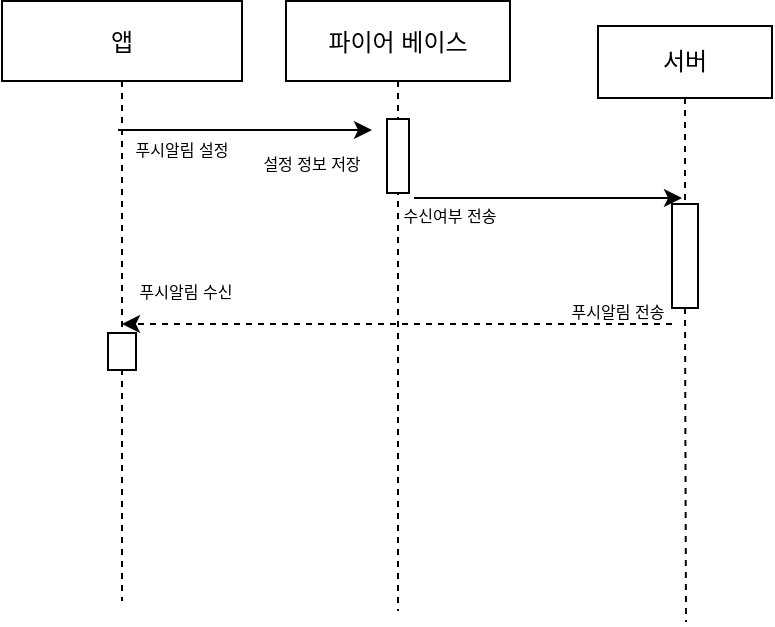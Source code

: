 <mxfile version="15.5.1" type="github">
  <diagram id="kgpKYQtTHZ0yAKxKKP6v" name="Page-1">
    <mxGraphModel dx="622" dy="394" grid="0" gridSize="10" guides="1" tooltips="1" connect="1" arrows="1" fold="1" page="1" pageScale="1" pageWidth="850" pageHeight="1100" math="0" shadow="0">
      <root>
        <mxCell id="0" />
        <mxCell id="1" parent="0" />
        <mxCell id="3nuBFxr9cyL0pnOWT2aG-5" value="파이어 베이스" style="shape=umlLifeline;perimeter=lifelinePerimeter;container=1;collapsible=0;recursiveResize=0;rounded=0;shadow=0;strokeWidth=1;" parent="1" vertex="1">
          <mxGeometry x="465" y="228.5" width="112" height="305" as="geometry" />
        </mxCell>
        <mxCell id="3nuBFxr9cyL0pnOWT2aG-6" value="" style="points=[];perimeter=orthogonalPerimeter;rounded=0;shadow=0;strokeWidth=1;fillColor=default;" parent="3nuBFxr9cyL0pnOWT2aG-5" vertex="1">
          <mxGeometry x="50.5" y="59" width="11" height="37" as="geometry" />
        </mxCell>
        <mxCell id="FugrrX4glSrGfoG3N5QN-26" value="수신여부 전송" style="text;html=1;strokeColor=none;fillColor=none;align=center;verticalAlign=middle;whiteSpace=wrap;rounded=0;fontSize=8;imageAspect=0;connectable=1;allowArrows=0;container=0;collapsible=0;recursiveResize=1;" vertex="1" parent="3nuBFxr9cyL0pnOWT2aG-5">
          <mxGeometry x="52" y="96" width="60" height="23" as="geometry" />
        </mxCell>
        <mxCell id="FugrrX4glSrGfoG3N5QN-25" value="설정 정보 저장" style="text;html=1;strokeColor=none;fillColor=none;align=center;verticalAlign=middle;whiteSpace=wrap;rounded=0;fontSize=8;rotation=0;" vertex="1" parent="3nuBFxr9cyL0pnOWT2aG-5">
          <mxGeometry x="-17" y="66" width="60" height="30" as="geometry" />
        </mxCell>
        <mxCell id="3nuBFxr9cyL0pnOWT2aG-1" value="앱" style="shape=umlLifeline;perimeter=lifelinePerimeter;container=1;collapsible=0;recursiveResize=0;rounded=0;shadow=0;strokeWidth=1;" parent="1" vertex="1">
          <mxGeometry x="323" y="228.5" width="120" height="300" as="geometry" />
        </mxCell>
        <mxCell id="FugrrX4glSrGfoG3N5QN-19" value="푸시알림 설정" style="text;html=1;strokeColor=none;fillColor=none;align=center;verticalAlign=middle;whiteSpace=wrap;rounded=0;fontSize=8;" vertex="1" parent="3nuBFxr9cyL0pnOWT2aG-1">
          <mxGeometry x="60" y="61.5" width="60" height="25" as="geometry" />
        </mxCell>
        <mxCell id="FugrrX4glSrGfoG3N5QN-34" value="푸시알림 수신" style="text;html=1;strokeColor=none;fillColor=none;align=center;verticalAlign=middle;whiteSpace=wrap;rounded=0;fontSize=8;" vertex="1" parent="3nuBFxr9cyL0pnOWT2aG-1">
          <mxGeometry x="62" y="130.5" width="60" height="30" as="geometry" />
        </mxCell>
        <mxCell id="FugrrX4glSrGfoG3N5QN-35" value="" style="rounded=0;whiteSpace=wrap;html=1;fontSize=8;fillColor=default;gradientColor=none;" vertex="1" parent="3nuBFxr9cyL0pnOWT2aG-1">
          <mxGeometry x="53" y="166" width="14" height="18.5" as="geometry" />
        </mxCell>
        <mxCell id="FugrrX4glSrGfoG3N5QN-2" value="서버" style="rounded=0;whiteSpace=wrap;html=1;" vertex="1" parent="1">
          <mxGeometry x="621" y="241" width="87" height="36" as="geometry" />
        </mxCell>
        <mxCell id="FugrrX4glSrGfoG3N5QN-4" value="" style="endArrow=none;dashed=1;html=1;strokeWidth=1;rounded=0;exitX=0.5;exitY=1;exitDx=0;exitDy=0;startArrow=none;" edge="1" parent="1" source="FugrrX4glSrGfoG3N5QN-22">
          <mxGeometry width="50" height="50" relative="1" as="geometry">
            <mxPoint x="590" y="290" as="sourcePoint" />
            <mxPoint x="665" y="539" as="targetPoint" />
          </mxGeometry>
        </mxCell>
        <mxCell id="FugrrX4glSrGfoG3N5QN-5" value="" style="endArrow=classic;html=1;rounded=0;" edge="1" parent="1">
          <mxGeometry width="50" height="50" relative="1" as="geometry">
            <mxPoint x="381" y="293" as="sourcePoint" />
            <mxPoint x="508" y="293" as="targetPoint" />
          </mxGeometry>
        </mxCell>
        <mxCell id="FugrrX4glSrGfoG3N5QN-6" value="" style="endArrow=classic;html=1;rounded=0;" edge="1" parent="1">
          <mxGeometry width="50" height="50" relative="1" as="geometry">
            <mxPoint x="529" y="327" as="sourcePoint" />
            <mxPoint x="663" y="327" as="targetPoint" />
          </mxGeometry>
        </mxCell>
        <mxCell id="FugrrX4glSrGfoG3N5QN-22" value="" style="rounded=0;whiteSpace=wrap;html=1;fontSize=8;fillColor=default;" vertex="1" parent="1">
          <mxGeometry x="658" y="330" width="13" height="52" as="geometry" />
        </mxCell>
        <mxCell id="FugrrX4glSrGfoG3N5QN-24" value="" style="endArrow=none;dashed=1;html=1;strokeWidth=1;rounded=0;exitX=0.5;exitY=1;exitDx=0;exitDy=0;" edge="1" parent="1" source="FugrrX4glSrGfoG3N5QN-2" target="FugrrX4glSrGfoG3N5QN-22">
          <mxGeometry width="50" height="50" relative="1" as="geometry">
            <mxPoint x="664.5" y="277.0" as="sourcePoint" />
            <mxPoint x="665" y="539" as="targetPoint" />
          </mxGeometry>
        </mxCell>
        <mxCell id="FugrrX4glSrGfoG3N5QN-32" value="" style="endArrow=classic;html=1;rounded=0;dashed=1;fontSize=8;strokeWidth=1;" edge="1" parent="1" target="3nuBFxr9cyL0pnOWT2aG-1">
          <mxGeometry width="50" height="50" relative="1" as="geometry">
            <mxPoint x="658" y="390" as="sourcePoint" />
            <mxPoint x="581" y="387" as="targetPoint" />
          </mxGeometry>
        </mxCell>
        <mxCell id="FugrrX4glSrGfoG3N5QN-33" value="푸시알림 전송" style="text;html=1;strokeColor=none;fillColor=none;align=center;verticalAlign=middle;whiteSpace=wrap;rounded=0;fontSize=8;" vertex="1" parent="1">
          <mxGeometry x="601" y="368.5" width="60" height="30" as="geometry" />
        </mxCell>
      </root>
    </mxGraphModel>
  </diagram>
</mxfile>
